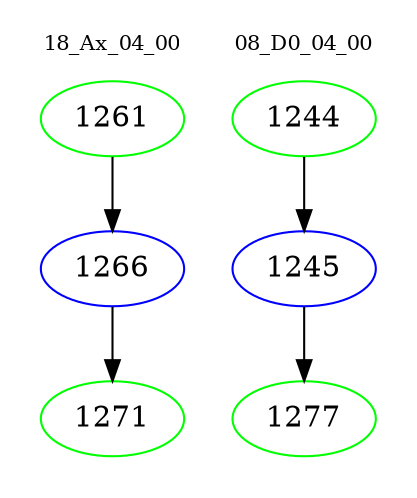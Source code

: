 digraph{
subgraph cluster_0 {
color = white
label = "18_Ax_04_00";
fontsize=10;
T0_1261 [label="1261", color="green"]
T0_1261 -> T0_1266 [color="black"]
T0_1266 [label="1266", color="blue"]
T0_1266 -> T0_1271 [color="black"]
T0_1271 [label="1271", color="green"]
}
subgraph cluster_1 {
color = white
label = "08_D0_04_00";
fontsize=10;
T1_1244 [label="1244", color="green"]
T1_1244 -> T1_1245 [color="black"]
T1_1245 [label="1245", color="blue"]
T1_1245 -> T1_1277 [color="black"]
T1_1277 [label="1277", color="green"]
}
}
